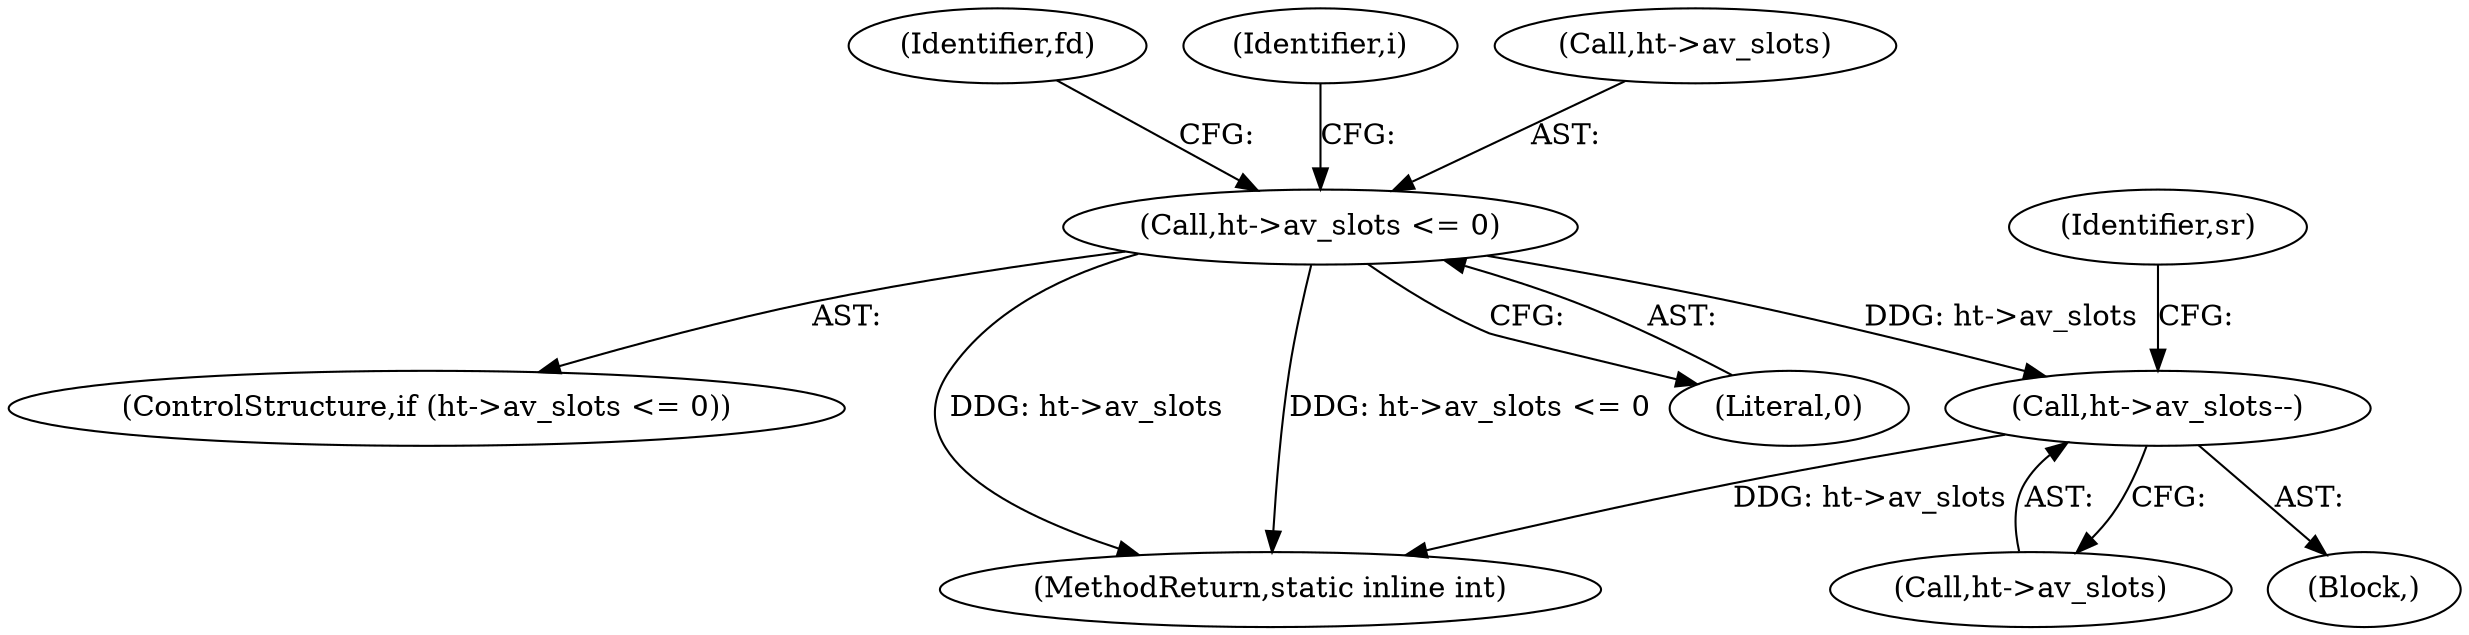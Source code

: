 digraph "0_monkey_b2d0e6f92310bb14a15aa2f8e96e1fb5379776dd_2@pointer" {
"1000247" [label="(Call,ht->av_slots--)"];
"1000199" [label="(Call,ht->av_slots <= 0)"];
"1000206" [label="(Identifier,fd)"];
"1000198" [label="(ControlStructure,if (ht->av_slots <= 0))"];
"1000271" [label="(MethodReturn,static inline int)"];
"1000232" [label="(Block,)"];
"1000247" [label="(Call,ht->av_slots--)"];
"1000209" [label="(Identifier,i)"];
"1000203" [label="(Literal,0)"];
"1000199" [label="(Call,ht->av_slots <= 0)"];
"1000253" [label="(Identifier,sr)"];
"1000248" [label="(Call,ht->av_slots)"];
"1000200" [label="(Call,ht->av_slots)"];
"1000247" -> "1000232"  [label="AST: "];
"1000247" -> "1000248"  [label="CFG: "];
"1000248" -> "1000247"  [label="AST: "];
"1000253" -> "1000247"  [label="CFG: "];
"1000247" -> "1000271"  [label="DDG: ht->av_slots"];
"1000199" -> "1000247"  [label="DDG: ht->av_slots"];
"1000199" -> "1000198"  [label="AST: "];
"1000199" -> "1000203"  [label="CFG: "];
"1000200" -> "1000199"  [label="AST: "];
"1000203" -> "1000199"  [label="AST: "];
"1000206" -> "1000199"  [label="CFG: "];
"1000209" -> "1000199"  [label="CFG: "];
"1000199" -> "1000271"  [label="DDG: ht->av_slots"];
"1000199" -> "1000271"  [label="DDG: ht->av_slots <= 0"];
}
